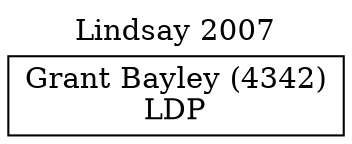 // House preference flow
digraph "Grant Bayley (4342)_Lindsay_2007" {
	graph [label="Lindsay 2007" labelloc=t mclimit=10]
	node [shape=box]
	"Grant Bayley (4342)" [label="Grant Bayley (4342)
LDP"]
}
